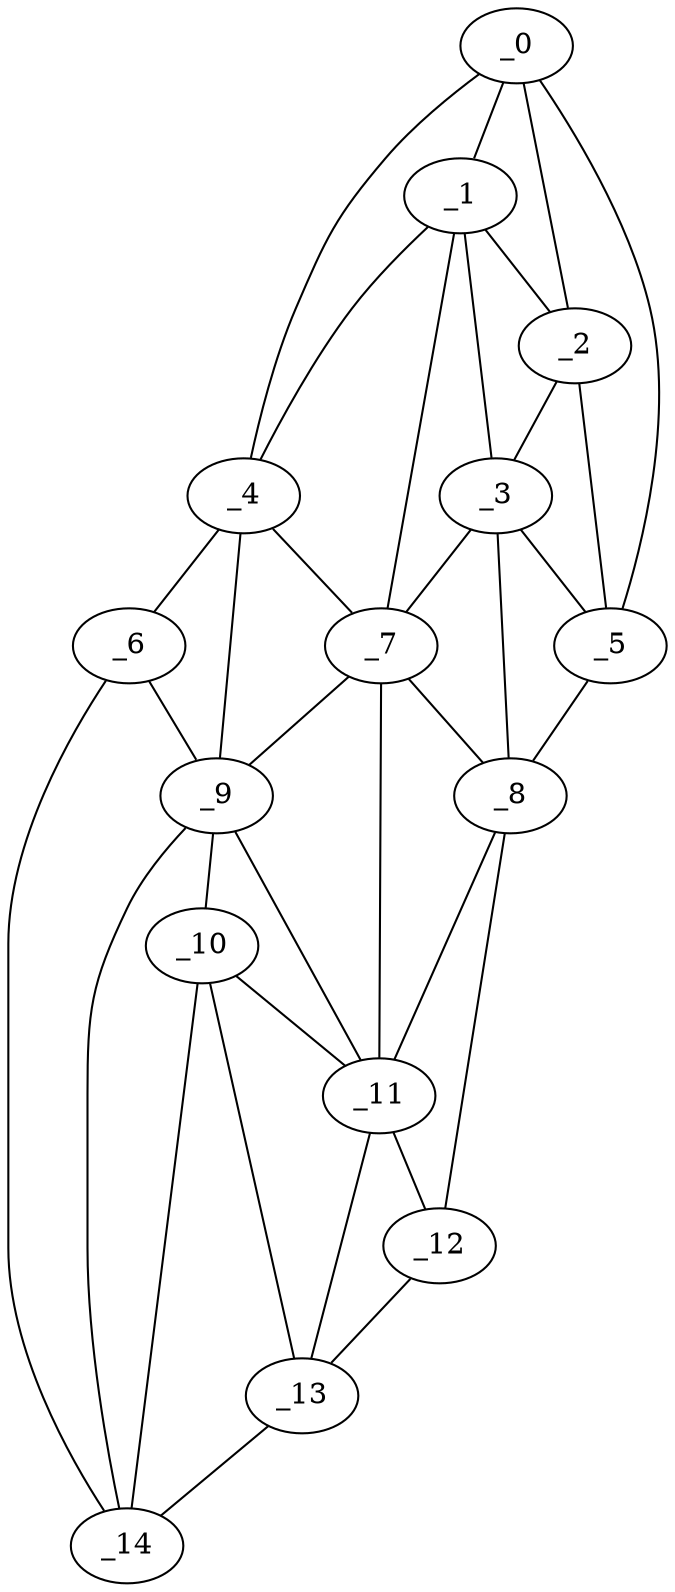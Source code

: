 graph "obj28__145.gxl" {
	_0	 [x=30,
		y=44];
	_1	 [x=60,
		y=56];
	_0 -- _1	 [valence=2];
	_2	 [x=63,
		y=51];
	_0 -- _2	 [valence=1];
	_4	 [x=78,
		y=106];
	_0 -- _4	 [valence=1];
	_5	 [x=87,
		y=14];
	_0 -- _5	 [valence=1];
	_1 -- _2	 [valence=2];
	_3	 [x=66,
		y=50];
	_1 -- _3	 [valence=1];
	_1 -- _4	 [valence=2];
	_7	 [x=93,
		y=70];
	_1 -- _7	 [valence=2];
	_2 -- _3	 [valence=2];
	_2 -- _5	 [valence=1];
	_3 -- _5	 [valence=2];
	_3 -- _7	 [valence=2];
	_8	 [x=103,
		y=22];
	_3 -- _8	 [valence=2];
	_6	 [x=91,
		y=117];
	_4 -- _6	 [valence=1];
	_4 -- _7	 [valence=2];
	_9	 [x=109,
		y=89];
	_4 -- _9	 [valence=1];
	_5 -- _8	 [valence=1];
	_6 -- _9	 [valence=2];
	_14	 [x=125,
		y=104];
	_6 -- _14	 [valence=1];
	_7 -- _8	 [valence=1];
	_7 -- _9	 [valence=2];
	_11	 [x=119,
		y=40];
	_7 -- _11	 [valence=1];
	_8 -- _11	 [valence=2];
	_12	 [x=121,
		y=32];
	_8 -- _12	 [valence=1];
	_10	 [x=116,
		y=91];
	_9 -- _10	 [valence=2];
	_9 -- _11	 [valence=2];
	_9 -- _14	 [valence=1];
	_10 -- _11	 [valence=1];
	_13	 [x=125,
		y=95];
	_10 -- _13	 [valence=2];
	_10 -- _14	 [valence=1];
	_11 -- _12	 [valence=1];
	_11 -- _13	 [valence=1];
	_12 -- _13	 [valence=1];
	_13 -- _14	 [valence=1];
}
